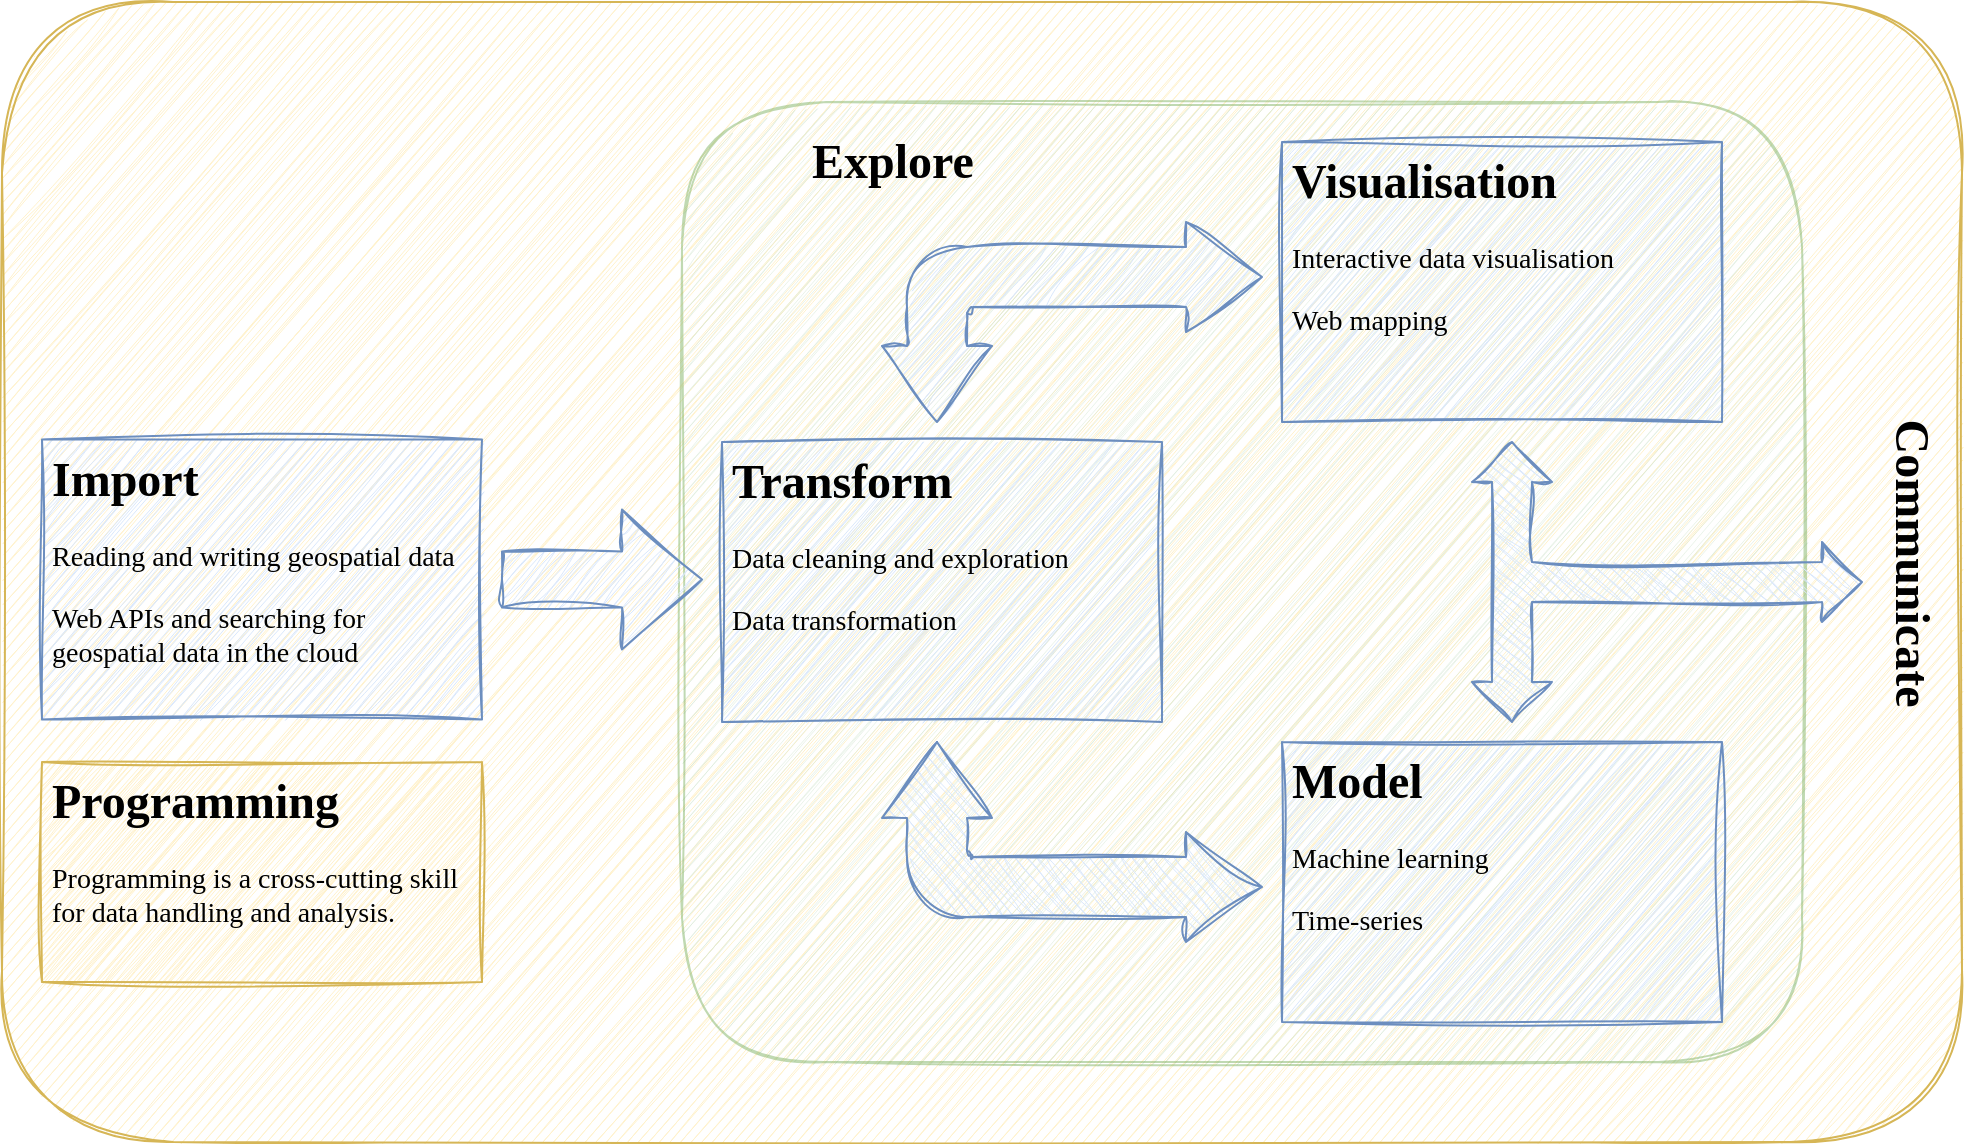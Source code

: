 <mxfile version="23.0.2" type="device">
  <diagram id="sk2RtyAFTMPKhZrF-Hf0" name="Page-1">
    <mxGraphModel dx="1781" dy="1782" grid="1" gridSize="10" guides="1" tooltips="1" connect="1" arrows="1" fold="1" page="1" pageScale="1" pageWidth="827" pageHeight="1169" math="0" shadow="0">
      <root>
        <mxCell id="0" />
        <mxCell id="1" parent="0" />
        <mxCell id="-1kfDGIiFwMzN7yg9ILh-14" value="" style="rounded=1;whiteSpace=wrap;html=1;fontSize=14;fillColor=#fff2cc;strokeColor=#d6b656;sketch=1;curveFitting=1;jiggle=2;fontFamily=Comic Sans MS;" parent="1" vertex="1">
          <mxGeometry x="-40" y="-20" width="980" height="570" as="geometry" />
        </mxCell>
        <mxCell id="-1kfDGIiFwMzN7yg9ILh-17" value="" style="rounded=1;whiteSpace=wrap;html=1;fontSize=14;fillColor=#d5e8d4;strokeColor=#82b366;opacity=50;sketch=1;curveFitting=1;jiggle=2;fontFamily=Comic Sans MS;" parent="1" vertex="1">
          <mxGeometry x="300" y="30" width="560" height="480" as="geometry" />
        </mxCell>
        <mxCell id="-1kfDGIiFwMzN7yg9ILh-2" value="&lt;h1&gt;Import&lt;/h1&gt;&lt;p style=&quot;font-size: 14px&quot;&gt;&lt;font style=&quot;font-size: 14px&quot;&gt;Reading and writing geospatial data&lt;/font&gt;&lt;/p&gt;&lt;p style=&quot;font-size: 14px&quot;&gt;&lt;font style=&quot;font-size: 14px&quot;&gt;Web APIs and searching for geospatial data in the cloud&lt;/font&gt;&lt;/p&gt;" style="text;html=1;strokeColor=#6c8ebf;fillColor=#dae8fc;spacing=5;spacingTop=-20;whiteSpace=wrap;overflow=hidden;rounded=0;sketch=1;curveFitting=1;jiggle=2;fontFamily=Comic Sans MS;" parent="1" vertex="1">
          <mxGeometry x="-20" y="198.75" width="220" height="140" as="geometry" />
        </mxCell>
        <mxCell id="-1kfDGIiFwMzN7yg9ILh-3" value="&lt;h1&gt;Transform&lt;/h1&gt;&lt;p style=&quot;font-size: 14px&quot;&gt;&lt;font style=&quot;font-size: 14px&quot;&gt;Data cleaning and exploration&lt;/font&gt;&lt;/p&gt;&lt;p style=&quot;font-size: 14px&quot;&gt;&lt;font style=&quot;font-size: 14px&quot;&gt;Data transformation&lt;/font&gt;&lt;/p&gt;" style="text;html=1;strokeColor=#6c8ebf;fillColor=#dae8fc;spacing=5;spacingTop=-20;whiteSpace=wrap;overflow=hidden;rounded=0;sketch=1;curveFitting=1;jiggle=2;fontFamily=Comic Sans MS;" parent="1" vertex="1">
          <mxGeometry x="320" y="200" width="220" height="140" as="geometry" />
        </mxCell>
        <mxCell id="-1kfDGIiFwMzN7yg9ILh-4" value="&lt;h1&gt;Visualisation&lt;/h1&gt;&lt;p style=&quot;font-size: 14px&quot;&gt;&lt;font style=&quot;font-size: 14px&quot;&gt;Interactive data visualisation&lt;/font&gt;&lt;/p&gt;&lt;p style=&quot;font-size: 14px&quot;&gt;&lt;font style=&quot;font-size: 14px&quot;&gt;Web mapping&lt;/font&gt;&lt;/p&gt;" style="text;html=1;strokeColor=#6c8ebf;fillColor=#dae8fc;spacing=5;spacingTop=-20;whiteSpace=wrap;overflow=hidden;rounded=0;sketch=1;curveFitting=1;jiggle=2;fontFamily=Comic Sans MS;" parent="1" vertex="1">
          <mxGeometry x="600" y="50" width="220" height="140" as="geometry" />
        </mxCell>
        <mxCell id="-1kfDGIiFwMzN7yg9ILh-5" value="&lt;h1&gt;Model&lt;/h1&gt;&lt;p style=&quot;font-size: 14px&quot;&gt;&lt;font style=&quot;font-size: 14px&quot;&gt;Machine learning&lt;/font&gt;&lt;/p&gt;&lt;p style=&quot;font-size: 14px&quot;&gt;&lt;font style=&quot;font-size: 14px&quot;&gt;Time-series&lt;/font&gt;&lt;/p&gt;" style="text;html=1;strokeColor=#6c8ebf;fillColor=#dae8fc;spacing=5;spacingTop=-20;whiteSpace=wrap;overflow=hidden;rounded=0;sketch=1;curveFitting=1;jiggle=2;fontFamily=Comic Sans MS;" parent="1" vertex="1">
          <mxGeometry x="600" y="350" width="220" height="140" as="geometry" />
        </mxCell>
        <mxCell id="-1kfDGIiFwMzN7yg9ILh-10" value="" style="html=1;shadow=0;dashed=0;align=center;verticalAlign=middle;shape=mxgraph.arrows2.bendDoubleArrow;dy=15;dx=38;arrowHead=55;rounded=1;fontSize=14;fillColor=#dae8fc;strokeColor=#6c8ebf;sketch=1;curveFitting=1;jiggle=2;fontFamily=Comic Sans MS;" parent="1" vertex="1">
          <mxGeometry x="400" y="90" width="190" height="100" as="geometry" />
        </mxCell>
        <mxCell id="-1kfDGIiFwMzN7yg9ILh-12" value="" style="html=1;shadow=0;dashed=0;align=center;verticalAlign=middle;shape=mxgraph.arrows2.bendDoubleArrow;dy=15;dx=38;arrowHead=55;rounded=1;fontSize=14;rotation=-180;flipH=1;fillColor=#dae8fc;strokeColor=#6c8ebf;sketch=1;curveFitting=1;jiggle=2;fontFamily=Comic Sans MS;" parent="1" vertex="1">
          <mxGeometry x="400" y="350" width="190" height="100" as="geometry" />
        </mxCell>
        <mxCell id="-1kfDGIiFwMzN7yg9ILh-13" value="" style="html=1;shadow=0;dashed=0;align=center;verticalAlign=middle;shape=mxgraph.arrows2.arrow;dy=0.6;dx=40;notch=0;fontSize=14;fillColor=#dae8fc;strokeColor=#6c8ebf;sketch=1;curveFitting=1;jiggle=2;fontFamily=Comic Sans MS;" parent="1" vertex="1">
          <mxGeometry x="210" y="233.75" width="100" height="70" as="geometry" />
        </mxCell>
        <mxCell id="-1kfDGIiFwMzN7yg9ILh-16" value="&lt;h1&gt;Programming&lt;/h1&gt;&lt;div style=&quot;font-size: 14px&quot;&gt;Programming is a cross-cutting skill for data handling and analysis.&lt;/div&gt;" style="text;html=1;strokeColor=#d6b656;fillColor=#fff2cc;spacing=5;spacingTop=-20;whiteSpace=wrap;overflow=hidden;rounded=0;sketch=1;curveFitting=1;jiggle=2;fontFamily=Comic Sans MS;" parent="1" vertex="1">
          <mxGeometry x="-20" y="360" width="220" height="110" as="geometry" />
        </mxCell>
        <mxCell id="-1kfDGIiFwMzN7yg9ILh-18" value="&lt;h1&gt;Explore&lt;/h1&gt;" style="text;html=1;strokeColor=none;fillColor=none;spacing=5;spacingTop=-20;whiteSpace=wrap;overflow=hidden;rounded=0;sketch=1;curveFitting=1;jiggle=2;fontFamily=Comic Sans MS;" parent="1" vertex="1">
          <mxGeometry x="360" y="40" width="100" height="40" as="geometry" />
        </mxCell>
        <mxCell id="-1kfDGIiFwMzN7yg9ILh-19" value="" style="html=1;shadow=0;dashed=0;align=center;verticalAlign=middle;shape=mxgraph.arrows2.triadArrow;dy=10;dx=20;arrowHead=40;fontSize=14;fillColor=#dae8fc;rotation=90;strokeColor=#6c8ebf;sketch=1;curveFitting=1;jiggle=2;fontFamily=Comic Sans MS;" parent="1" vertex="1">
          <mxGeometry x="722.5" y="172.5" width="140" height="195" as="geometry" />
        </mxCell>
        <mxCell id="-1kfDGIiFwMzN7yg9ILh-21" value="&lt;h1&gt;Communicate&lt;/h1&gt;" style="text;html=1;strokeColor=none;fillColor=none;spacing=5;spacingTop=-20;whiteSpace=wrap;overflow=hidden;rounded=0;rotation=90;sketch=1;curveFitting=1;jiggle=2;fontFamily=Comic Sans MS;" parent="1" vertex="1">
          <mxGeometry x="830" y="248.75" width="170" height="40" as="geometry" />
        </mxCell>
      </root>
    </mxGraphModel>
  </diagram>
</mxfile>
